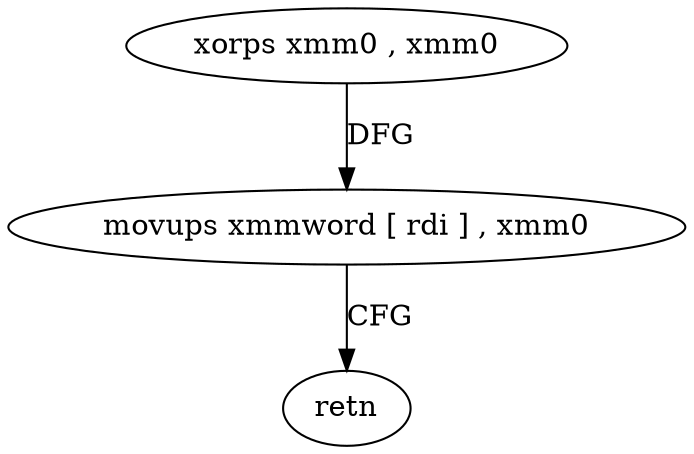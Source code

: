 digraph "func" {
"4228384" [label = "xorps xmm0 , xmm0" ]
"4228387" [label = "movups xmmword [ rdi ] , xmm0" ]
"4228390" [label = "retn" ]
"4228384" -> "4228387" [ label = "DFG" ]
"4228387" -> "4228390" [ label = "CFG" ]
}
